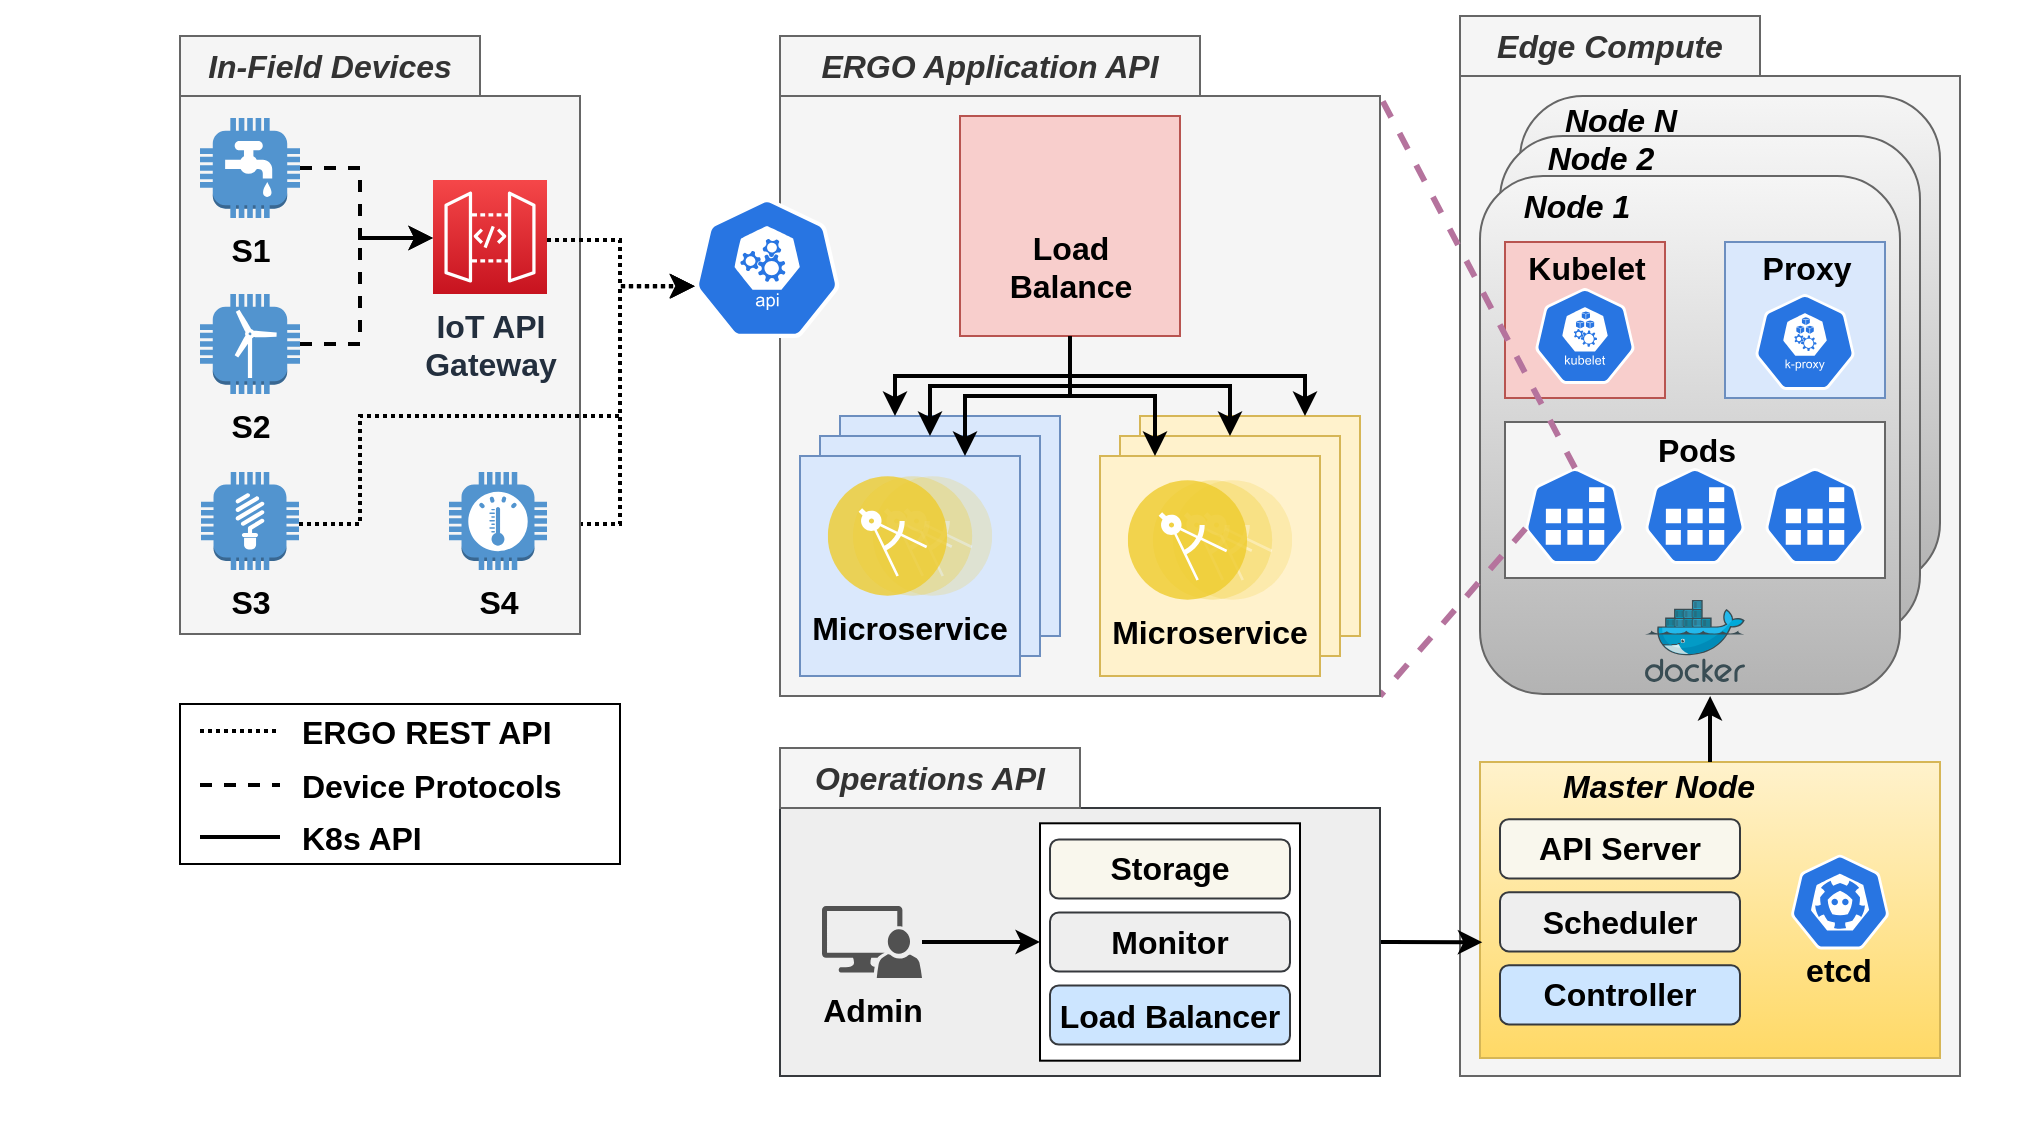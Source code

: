 <mxfile version="13.1.1" type="github">
  <diagram id="M4kqrXDeOSyIxsi7BbFb" name="Page-1">
    <mxGraphModel dx="2031" dy="1134" grid="1" gridSize="10" guides="1" tooltips="1" connect="1" arrows="1" fold="1" page="1" pageScale="1" pageWidth="1100" pageHeight="850" math="0" shadow="0">
      <root>
        <mxCell id="0" />
        <mxCell id="1" parent="0" />
        <mxCell id="AH9gWRwFGIXPPmOfZCHg-177" value="" style="group" vertex="1" connectable="0" parent="1">
          <mxGeometry x="30" y="90" width="1000.5" height="552" as="geometry" />
        </mxCell>
        <mxCell id="AH9gWRwFGIXPPmOfZCHg-165" value="" style="group" vertex="1" connectable="0" parent="AH9gWRwFGIXPPmOfZCHg-177">
          <mxGeometry width="1000.5" height="552" as="geometry" />
        </mxCell>
        <mxCell id="AH9gWRwFGIXPPmOfZCHg-3" value="" style="group" vertex="1" connectable="0" parent="AH9gWRwFGIXPPmOfZCHg-165">
          <mxGeometry x="700" width="310" height="552" as="geometry" />
        </mxCell>
        <mxCell id="AH9gWRwFGIXPPmOfZCHg-4" value="" style="rounded=0;whiteSpace=wrap;html=1;labelBackgroundColor=none;fillColor=#f5f5f5;strokeColor=#666666;fontColor=#333333;" vertex="1" parent="AH9gWRwFGIXPPmOfZCHg-3">
          <mxGeometry x="30" y="30" width="250" height="500" as="geometry" />
        </mxCell>
        <mxCell id="AH9gWRwFGIXPPmOfZCHg-5" value="" style="rounded=1;whiteSpace=wrap;html=1;gradientColor=#b3b3b3;fillColor=#f5f5f5;strokeColor=#666666;" vertex="1" parent="AH9gWRwFGIXPPmOfZCHg-3">
          <mxGeometry x="60" y="40" width="210" height="245" as="geometry" />
        </mxCell>
        <mxCell id="AH9gWRwFGIXPPmOfZCHg-6" value="&lt;i&gt;&lt;b&gt;&lt;font style=&quot;font-size: 16px&quot;&gt;Node N&lt;br&gt;&lt;/font&gt;&lt;/b&gt;&lt;/i&gt;" style="text;html=1;align=center;verticalAlign=middle;resizable=0;points=[];autosize=1;" vertex="1" parent="AH9gWRwFGIXPPmOfZCHg-3">
          <mxGeometry x="70" y="42" width="80" height="20" as="geometry" />
        </mxCell>
        <mxCell id="AH9gWRwFGIXPPmOfZCHg-7" value="" style="rounded=1;whiteSpace=wrap;html=1;gradientColor=#b3b3b3;fillColor=#f5f5f5;strokeColor=#666666;" vertex="1" parent="AH9gWRwFGIXPPmOfZCHg-3">
          <mxGeometry x="50" y="60" width="210" height="251" as="geometry" />
        </mxCell>
        <mxCell id="AH9gWRwFGIXPPmOfZCHg-8" value="&lt;i&gt;&lt;b&gt;&lt;font style=&quot;font-size: 16px&quot;&gt;Node 2&lt;br&gt;&lt;/font&gt;&lt;/b&gt;&lt;/i&gt;" style="text;html=1;align=center;verticalAlign=middle;resizable=0;points=[];autosize=1;" vertex="1" parent="AH9gWRwFGIXPPmOfZCHg-3">
          <mxGeometry x="60" y="61" width="80" height="20" as="geometry" />
        </mxCell>
        <mxCell id="AH9gWRwFGIXPPmOfZCHg-9" value="" style="rounded=1;whiteSpace=wrap;html=1;gradientColor=#b3b3b3;fillColor=#f5f5f5;strokeColor=#666666;" vertex="1" parent="AH9gWRwFGIXPPmOfZCHg-3">
          <mxGeometry x="40" y="80" width="210" height="259" as="geometry" />
        </mxCell>
        <mxCell id="AH9gWRwFGIXPPmOfZCHg-10" value="&lt;i&gt;&lt;b&gt;&lt;font style=&quot;font-size: 16px&quot;&gt;Node 1&lt;br&gt;&lt;/font&gt;&lt;/b&gt;&lt;/i&gt;" style="text;html=1;align=center;verticalAlign=middle;resizable=0;points=[];autosize=1;" vertex="1" parent="AH9gWRwFGIXPPmOfZCHg-3">
          <mxGeometry x="47.5" y="85" width="80" height="20" as="geometry" />
        </mxCell>
        <mxCell id="AH9gWRwFGIXPPmOfZCHg-11" value="" style="group" vertex="1" connectable="0" parent="AH9gWRwFGIXPPmOfZCHg-3">
          <mxGeometry x="47.5" y="113" width="195" height="220" as="geometry" />
        </mxCell>
        <mxCell id="AH9gWRwFGIXPPmOfZCHg-12" value="" style="aspect=fixed;html=1;points=[];align=center;image;fontSize=12;image=img/lib/mscae/Docker.svg;" vertex="1" parent="AH9gWRwFGIXPPmOfZCHg-11">
          <mxGeometry x="75" y="179" width="50" height="41" as="geometry" />
        </mxCell>
        <mxCell id="AH9gWRwFGIXPPmOfZCHg-13" value="" style="group" vertex="1" connectable="0" parent="AH9gWRwFGIXPPmOfZCHg-11">
          <mxGeometry width="195" height="168" as="geometry" />
        </mxCell>
        <mxCell id="AH9gWRwFGIXPPmOfZCHg-14" value="" style="rounded=0;whiteSpace=wrap;html=1;fillColor=#dae8fc;strokeColor=#6c8ebf;" vertex="1" parent="AH9gWRwFGIXPPmOfZCHg-13">
          <mxGeometry x="115" width="80" height="78" as="geometry" />
        </mxCell>
        <mxCell id="AH9gWRwFGIXPPmOfZCHg-15" value="" style="html=1;dashed=0;whitespace=wrap;fillColor=#2875E2;strokeColor=#ffffff;points=[[0.005,0.63,0],[0.1,0.2,0],[0.9,0.2,0],[0.5,0,0],[0.995,0.63,0],[0.72,0.99,0],[0.5,1,0],[0.28,0.99,0]];shape=mxgraph.kubernetes.icon;prIcon=k_proxy" vertex="1" parent="AH9gWRwFGIXPPmOfZCHg-13">
          <mxGeometry x="130" y="26" width="50" height="48" as="geometry" />
        </mxCell>
        <mxCell id="AH9gWRwFGIXPPmOfZCHg-16" value="" style="group" vertex="1" connectable="0" parent="AH9gWRwFGIXPPmOfZCHg-13">
          <mxGeometry x="5" y="90" width="190" height="78" as="geometry" />
        </mxCell>
        <mxCell id="AH9gWRwFGIXPPmOfZCHg-17" value="" style="rounded=0;whiteSpace=wrap;html=1;fillColor=#f5f5f5;strokeColor=#666666;fontColor=#333333;" vertex="1" parent="AH9gWRwFGIXPPmOfZCHg-16">
          <mxGeometry width="190" height="78" as="geometry" />
        </mxCell>
        <mxCell id="AH9gWRwFGIXPPmOfZCHg-18" value="" style="html=1;dashed=0;whitespace=wrap;fillColor=#2875E2;strokeColor=#ffffff;points=[[0.005,0.63,0],[0.1,0.2,0],[0.9,0.2,0],[0.5,0,0],[0.995,0.63,0],[0.72,0.99,0],[0.5,1,0],[0.28,0.99,0]];shape=mxgraph.kubernetes.icon;prIcon=job" vertex="1" parent="AH9gWRwFGIXPPmOfZCHg-16">
          <mxGeometry x="10" y="23" width="50" height="48" as="geometry" />
        </mxCell>
        <mxCell id="AH9gWRwFGIXPPmOfZCHg-19" value="" style="html=1;dashed=0;whitespace=wrap;fillColor=#2875E2;strokeColor=#ffffff;points=[[0.005,0.63,0],[0.1,0.2,0],[0.9,0.2,0],[0.5,0,0],[0.995,0.63,0],[0.72,0.99,0],[0.5,1,0],[0.28,0.99,0]];shape=mxgraph.kubernetes.icon;prIcon=job" vertex="1" parent="AH9gWRwFGIXPPmOfZCHg-16">
          <mxGeometry x="70" y="23" width="50" height="48" as="geometry" />
        </mxCell>
        <mxCell id="AH9gWRwFGIXPPmOfZCHg-20" value="" style="html=1;dashed=0;whitespace=wrap;fillColor=#2875E2;strokeColor=#ffffff;points=[[0.005,0.63,0],[0.1,0.2,0],[0.9,0.2,0],[0.5,0,0],[0.995,0.63,0],[0.72,0.99,0],[0.5,1,0],[0.28,0.99,0]];shape=mxgraph.kubernetes.icon;prIcon=job" vertex="1" parent="AH9gWRwFGIXPPmOfZCHg-16">
          <mxGeometry x="130" y="23" width="50" height="48" as="geometry" />
        </mxCell>
        <mxCell id="AH9gWRwFGIXPPmOfZCHg-21" value="&lt;font style=&quot;font-size: 16px&quot;&gt;&lt;b&gt;Pods&lt;/b&gt;&lt;/font&gt;" style="text;html=1;align=center;verticalAlign=middle;resizable=0;points=[];autosize=1;" vertex="1" parent="AH9gWRwFGIXPPmOfZCHg-16">
          <mxGeometry x="65" y="4" width="60" height="20" as="geometry" />
        </mxCell>
        <mxCell id="AH9gWRwFGIXPPmOfZCHg-22" value="" style="rounded=0;whiteSpace=wrap;html=1;fillColor=#f8cecc;strokeColor=#b85450;" vertex="1" parent="AH9gWRwFGIXPPmOfZCHg-13">
          <mxGeometry x="5" width="80" height="78" as="geometry" />
        </mxCell>
        <mxCell id="AH9gWRwFGIXPPmOfZCHg-23" value="" style="html=1;dashed=0;whitespace=wrap;fillColor=#2875E2;strokeColor=#ffffff;points=[[0.005,0.63,0],[0.1,0.2,0],[0.9,0.2,0],[0.5,0,0],[0.995,0.63,0],[0.72,0.99,0],[0.5,1,0],[0.28,0.99,0]];shape=mxgraph.kubernetes.icon;prIcon=kubelet" vertex="1" parent="AH9gWRwFGIXPPmOfZCHg-13">
          <mxGeometry x="20" y="23" width="50" height="48" as="geometry" />
        </mxCell>
        <mxCell id="AH9gWRwFGIXPPmOfZCHg-24" value="&lt;font style=&quot;font-size: 16px&quot;&gt;&lt;b&gt;Kubelet&lt;/b&gt;&lt;/font&gt;" style="text;html=1;align=center;verticalAlign=middle;resizable=0;points=[];autosize=1;" vertex="1" parent="AH9gWRwFGIXPPmOfZCHg-13">
          <mxGeometry y="3" width="90" height="20" as="geometry" />
        </mxCell>
        <mxCell id="AH9gWRwFGIXPPmOfZCHg-25" value="&lt;font style=&quot;font-size: 16px&quot;&gt;&lt;b&gt;Proxy&lt;/b&gt;&lt;/font&gt;" style="text;html=1;align=center;verticalAlign=middle;resizable=0;points=[];autosize=1;" vertex="1" parent="AH9gWRwFGIXPPmOfZCHg-13">
          <mxGeometry x="120" y="3" width="70" height="20" as="geometry" />
        </mxCell>
        <mxCell id="AH9gWRwFGIXPPmOfZCHg-26" value="z" style="group" vertex="1" connectable="0" parent="AH9gWRwFGIXPPmOfZCHg-3">
          <mxGeometry x="40" y="373" width="230" height="148" as="geometry" />
        </mxCell>
        <mxCell id="AH9gWRwFGIXPPmOfZCHg-27" value="" style="rounded=0;whiteSpace=wrap;html=1;gradientColor=#ffd966;fillColor=#fff2cc;strokeColor=#d6b656;" vertex="1" parent="AH9gWRwFGIXPPmOfZCHg-26">
          <mxGeometry width="230" height="148" as="geometry" />
        </mxCell>
        <mxCell id="AH9gWRwFGIXPPmOfZCHg-31" value="" style="group" vertex="1" connectable="0" parent="AH9gWRwFGIXPPmOfZCHg-26">
          <mxGeometry x="10" y="29.6" width="120" height="102.613" as="geometry" />
        </mxCell>
        <mxCell id="AH9gWRwFGIXPPmOfZCHg-32" value="&lt;font style=&quot;font-size: 16px&quot;&gt;&lt;b&gt;API Server&lt;br&gt;&lt;/b&gt;&lt;/font&gt;" style="rounded=1;whiteSpace=wrap;html=1;fillColor=#f9f7ed;strokeColor=#36393d;" vertex="1" parent="AH9gWRwFGIXPPmOfZCHg-31">
          <mxGeometry y="-1" width="120" height="29.6" as="geometry" />
        </mxCell>
        <mxCell id="AH9gWRwFGIXPPmOfZCHg-33" value="&lt;font style=&quot;font-size: 16px&quot;&gt;&lt;b&gt;Scheduler&lt;/b&gt;&lt;/font&gt;" style="rounded=1;whiteSpace=wrap;html=1;fillColor=#eeeeee;strokeColor=#36393d;" vertex="1" parent="AH9gWRwFGIXPPmOfZCHg-31">
          <mxGeometry y="35.507" width="120" height="29.6" as="geometry" />
        </mxCell>
        <mxCell id="AH9gWRwFGIXPPmOfZCHg-34" value="&lt;font style=&quot;font-size: 16px&quot;&gt;&lt;b&gt;Controller&lt;/b&gt;&lt;/font&gt;" style="rounded=1;whiteSpace=wrap;html=1;fillColor=#cce5ff;strokeColor=#36393d;" vertex="1" parent="AH9gWRwFGIXPPmOfZCHg-31">
          <mxGeometry y="72.013" width="120" height="29.6" as="geometry" />
        </mxCell>
        <mxCell id="AH9gWRwFGIXPPmOfZCHg-35" value="&lt;i&gt;&lt;b&gt;&lt;font style=&quot;font-size: 16px&quot;&gt;Master Node&lt;br&gt;&lt;/font&gt;&lt;/b&gt;&lt;/i&gt;" style="text;html=1;align=center;verticalAlign=middle;resizable=0;points=[];autosize=1;" vertex="1" parent="AH9gWRwFGIXPPmOfZCHg-26">
          <mxGeometry x="24" y="2" width="130" height="20" as="geometry" />
        </mxCell>
        <mxCell id="AH9gWRwFGIXPPmOfZCHg-168" value="" style="group" vertex="1" connectable="0" parent="AH9gWRwFGIXPPmOfZCHg-26">
          <mxGeometry x="149" y="47.36" width="55" height="67.093" as="geometry" />
        </mxCell>
        <mxCell id="AH9gWRwFGIXPPmOfZCHg-28" value="" style="group" vertex="1" connectable="0" parent="AH9gWRwFGIXPPmOfZCHg-168">
          <mxGeometry width="50" height="67.093" as="geometry" />
        </mxCell>
        <mxCell id="AH9gWRwFGIXPPmOfZCHg-29" value="" style="html=1;dashed=0;whitespace=wrap;fillColor=#2875E2;strokeColor=#ffffff;points=[[0.005,0.63,0],[0.1,0.2,0],[0.9,0.2,0],[0.5,0,0],[0.995,0.63,0],[0.72,0.99,0],[0.5,1,0],[0.28,0.99,0]];shape=mxgraph.kubernetes.icon;prIcon=etcd" vertex="1" parent="AH9gWRwFGIXPPmOfZCHg-28">
          <mxGeometry x="6" y="-1" width="50" height="47.36" as="geometry" />
        </mxCell>
        <mxCell id="AH9gWRwFGIXPPmOfZCHg-30" value="&lt;font style=&quot;font-size: 16px&quot;&gt;&lt;b&gt;etcd&lt;/b&gt;&lt;/font&gt;" style="text;html=1;align=center;verticalAlign=middle;resizable=0;points=[];autosize=1;" vertex="1" parent="AH9gWRwFGIXPPmOfZCHg-168">
          <mxGeometry x="5" y="47.09" width="50" height="20" as="geometry" />
        </mxCell>
        <mxCell id="AH9gWRwFGIXPPmOfZCHg-36" style="edgeStyle=orthogonalEdgeStyle;rounded=0;orthogonalLoop=1;jettySize=auto;html=1;entryX=0.548;entryY=1.004;entryDx=0;entryDy=0;entryPerimeter=0;strokeWidth=2;" edge="1" parent="AH9gWRwFGIXPPmOfZCHg-3" source="AH9gWRwFGIXPPmOfZCHg-27" target="AH9gWRwFGIXPPmOfZCHg-9">
          <mxGeometry relative="1" as="geometry" />
        </mxCell>
        <mxCell id="AH9gWRwFGIXPPmOfZCHg-37" value="" style="group" vertex="1" connectable="0" parent="AH9gWRwFGIXPPmOfZCHg-3">
          <mxGeometry x="30" y="-8" width="150" height="30" as="geometry" />
        </mxCell>
        <mxCell id="AH9gWRwFGIXPPmOfZCHg-38" value="&lt;font style=&quot;font-size: 16px&quot;&gt;&lt;i&gt;&lt;b&gt;Edge Compute&lt;br&gt;&lt;/b&gt;&lt;/i&gt;&lt;/font&gt;" style="rounded=0;whiteSpace=wrap;html=1;labelBackgroundColor=none;fillColor=#f5f5f5;strokeColor=#666666;fontColor=#333333;" vertex="1" parent="AH9gWRwFGIXPPmOfZCHg-37">
          <mxGeometry y="8" width="150" height="30" as="geometry" />
        </mxCell>
        <mxCell id="AH9gWRwFGIXPPmOfZCHg-87" value="" style="endArrow=none;dashed=1;html=1;strokeWidth=3;entryX=1;entryY=1;entryDx=0;entryDy=0;strokeColor=#B5739D;exitX=0.005;exitY=0.63;exitDx=0;exitDy=0;exitPerimeter=0;" edge="1" parent="AH9gWRwFGIXPPmOfZCHg-165" source="AH9gWRwFGIXPPmOfZCHg-18" target="AH9gWRwFGIXPPmOfZCHg-44">
          <mxGeometry width="50" height="50" relative="1" as="geometry">
            <mxPoint x="560" y="428" as="sourcePoint" />
            <mxPoint x="-230" y="548" as="targetPoint" />
          </mxGeometry>
        </mxCell>
        <mxCell id="AH9gWRwFGIXPPmOfZCHg-88" value="" style="endArrow=none;dashed=1;html=1;strokeWidth=3;entryX=1;entryY=0;entryDx=0;entryDy=0;strokeColor=#B5739D;exitX=0.5;exitY=0;exitDx=0;exitDy=0;exitPerimeter=0;" edge="1" parent="AH9gWRwFGIXPPmOfZCHg-165" source="AH9gWRwFGIXPPmOfZCHg-18" target="AH9gWRwFGIXPPmOfZCHg-44">
          <mxGeometry width="50" height="50" relative="1" as="geometry">
            <mxPoint x="670" y="308" as="sourcePoint" />
            <mxPoint x="-230" y="548" as="targetPoint" />
          </mxGeometry>
        </mxCell>
        <mxCell id="AH9gWRwFGIXPPmOfZCHg-131" style="edgeStyle=orthogonalEdgeStyle;rounded=0;orthogonalLoop=1;jettySize=auto;html=1;endArrow=classic;endFill=1;strokeWidth=2;dashed=1;dashPattern=1 1;" edge="1" parent="AH9gWRwFGIXPPmOfZCHg-165" source="AH9gWRwFGIXPPmOfZCHg-83">
          <mxGeometry relative="1" as="geometry">
            <mxPoint x="347" y="135" as="targetPoint" />
            <Array as="points">
              <mxPoint x="310" y="254" />
              <mxPoint x="310" y="135" />
            </Array>
          </mxGeometry>
        </mxCell>
        <mxCell id="AH9gWRwFGIXPPmOfZCHg-159" style="edgeStyle=orthogonalEdgeStyle;rounded=0;orthogonalLoop=1;jettySize=auto;html=1;exitX=1;exitY=0.5;exitDx=0;exitDy=0;entryX=0.005;entryY=0.609;entryDx=0;entryDy=0;entryPerimeter=0;endArrow=classic;endFill=1;strokeWidth=2;" edge="1" parent="AH9gWRwFGIXPPmOfZCHg-165" source="AH9gWRwFGIXPPmOfZCHg-153" target="AH9gWRwFGIXPPmOfZCHg-27">
          <mxGeometry relative="1" as="geometry" />
        </mxCell>
        <mxCell id="AH9gWRwFGIXPPmOfZCHg-163" value="" style="group" vertex="1" connectable="0" parent="AH9gWRwFGIXPPmOfZCHg-165">
          <mxGeometry y="10" width="319" height="411" as="geometry" />
        </mxCell>
        <mxCell id="AH9gWRwFGIXPPmOfZCHg-40" value="" style="rounded=0;whiteSpace=wrap;html=1;labelBackgroundColor=none;fillColor=#f5f5f5;strokeColor=#666666;fontColor=#333333;" vertex="1" parent="AH9gWRwFGIXPPmOfZCHg-163">
          <mxGeometry x="90" y="30" width="200" height="269" as="geometry" />
        </mxCell>
        <mxCell id="AH9gWRwFGIXPPmOfZCHg-94" value="" style="group" vertex="1" connectable="0" parent="AH9gWRwFGIXPPmOfZCHg-163">
          <mxGeometry x="90" y="331" width="229" height="80" as="geometry" />
        </mxCell>
        <mxCell id="AH9gWRwFGIXPPmOfZCHg-95" value="" style="rounded=0;whiteSpace=wrap;html=1;align=left;" vertex="1" parent="AH9gWRwFGIXPPmOfZCHg-94">
          <mxGeometry y="3" width="220" height="80" as="geometry" />
        </mxCell>
        <mxCell id="AH9gWRwFGIXPPmOfZCHg-96" value="" style="endArrow=none;html=1;dashed=1;dashPattern=1 1;strokeWidth=2;" edge="1" parent="AH9gWRwFGIXPPmOfZCHg-94">
          <mxGeometry width="50" height="50" relative="1" as="geometry">
            <mxPoint x="10" y="16.5" as="sourcePoint" />
            <mxPoint x="50" y="16.5" as="targetPoint" />
          </mxGeometry>
        </mxCell>
        <mxCell id="AH9gWRwFGIXPPmOfZCHg-97" value="" style="endArrow=none;html=1;dashed=1;strokeWidth=2;" edge="1" parent="AH9gWRwFGIXPPmOfZCHg-94">
          <mxGeometry width="50" height="50" relative="1" as="geometry">
            <mxPoint x="10" y="43.5" as="sourcePoint" />
            <mxPoint x="50" y="43.5" as="targetPoint" />
          </mxGeometry>
        </mxCell>
        <mxCell id="AH9gWRwFGIXPPmOfZCHg-98" value="" style="endArrow=none;html=1;strokeWidth=2;" edge="1" parent="AH9gWRwFGIXPPmOfZCHg-94">
          <mxGeometry width="50" height="50" relative="1" as="geometry">
            <mxPoint x="10" y="69.5" as="sourcePoint" />
            <mxPoint x="50" y="69.5" as="targetPoint" />
          </mxGeometry>
        </mxCell>
        <mxCell id="AH9gWRwFGIXPPmOfZCHg-99" value="&lt;font style=&quot;font-size: 16px&quot;&gt;&lt;b&gt;K8s API&lt;br&gt;&lt;/b&gt;&lt;/font&gt;" style="text;html=1;align=left;verticalAlign=middle;resizable=0;points=[];autosize=1;" vertex="1" parent="AH9gWRwFGIXPPmOfZCHg-94">
          <mxGeometry x="59" y="60" width="90" height="20" as="geometry" />
        </mxCell>
        <mxCell id="AH9gWRwFGIXPPmOfZCHg-100" value="&lt;font style=&quot;font-size: 16px&quot;&gt;&lt;b&gt;ERGO REST API&lt;br&gt;&lt;/b&gt;&lt;/font&gt;" style="text;html=1;align=left;verticalAlign=middle;resizable=0;points=[];autosize=1;" vertex="1" parent="AH9gWRwFGIXPPmOfZCHg-94">
          <mxGeometry x="59" y="7" width="160" height="20" as="geometry" />
        </mxCell>
        <mxCell id="AH9gWRwFGIXPPmOfZCHg-101" value="&lt;font style=&quot;font-size: 16px&quot;&gt;&lt;b&gt;Device Protocols&lt;br&gt;&lt;/b&gt;&lt;/font&gt;" style="text;html=1;align=left;verticalAlign=middle;resizable=0;points=[];autosize=1;" vertex="1" parent="AH9gWRwFGIXPPmOfZCHg-94">
          <mxGeometry x="59" y="34" width="170" height="20" as="geometry" />
        </mxCell>
        <mxCell id="AH9gWRwFGIXPPmOfZCHg-79" value="&lt;font style=&quot;font-size: 16px&quot;&gt;&lt;i&gt;&lt;b&gt;In-Field Devices&lt;br&gt;&lt;/b&gt;&lt;/i&gt;&lt;/font&gt;" style="rounded=0;whiteSpace=wrap;html=1;labelBackgroundColor=none;fillColor=#f5f5f5;strokeColor=#666666;fontColor=#333333;" vertex="1" parent="AH9gWRwFGIXPPmOfZCHg-163">
          <mxGeometry x="90" width="150" height="30" as="geometry" />
        </mxCell>
        <mxCell id="AH9gWRwFGIXPPmOfZCHg-81" value="&lt;font style=&quot;font-size: 16px&quot;&gt;&lt;b&gt;S3&lt;/b&gt;&lt;/font&gt;" style="outlineConnect=0;dashed=0;verticalLabelPosition=bottom;verticalAlign=top;align=center;html=1;shape=mxgraph.aws3.lightbulb;fillColor=#5294CF;gradientColor=none;" vertex="1" parent="AH9gWRwFGIXPPmOfZCHg-163">
          <mxGeometry x="100.5" y="218" width="49" height="49" as="geometry" />
        </mxCell>
        <mxCell id="AH9gWRwFGIXPPmOfZCHg-83" value="&lt;font style=&quot;font-size: 16px&quot;&gt;&lt;b&gt;S4&lt;/b&gt;&lt;/font&gt;" style="outlineConnect=0;dashed=0;verticalLabelPosition=bottom;verticalAlign=top;align=center;html=1;shape=mxgraph.aws3.thermostat;fillColor=#5294CF;gradientColor=none;" vertex="1" parent="AH9gWRwFGIXPPmOfZCHg-163">
          <mxGeometry x="224.5" y="218" width="49" height="49" as="geometry" />
        </mxCell>
        <mxCell id="AH9gWRwFGIXPPmOfZCHg-73" value="&lt;div style=&quot;font-size: 16px&quot;&gt;&lt;font style=&quot;font-size: 16px&quot;&gt;&lt;b&gt;IoT API&lt;/b&gt;&lt;/font&gt;&lt;/div&gt;&lt;div style=&quot;font-size: 16px&quot;&gt;&lt;font style=&quot;font-size: 16px&quot;&gt;&lt;b&gt;Gateway&lt;/b&gt;&lt;/font&gt;&lt;/div&gt;" style="outlineConnect=0;fontColor=#232F3E;gradientColor=#F54749;gradientDirection=north;fillColor=#C7131F;strokeColor=#ffffff;dashed=0;verticalLabelPosition=bottom;verticalAlign=top;align=center;html=1;fontSize=12;fontStyle=0;aspect=fixed;shape=mxgraph.aws4.resourceIcon;resIcon=mxgraph.aws4.api_gateway;" vertex="1" parent="AH9gWRwFGIXPPmOfZCHg-163">
          <mxGeometry x="216.5" y="72" width="57" height="57" as="geometry" />
        </mxCell>
        <mxCell id="AH9gWRwFGIXPPmOfZCHg-74" value="" style="group" vertex="1" connectable="0" parent="AH9gWRwFGIXPPmOfZCHg-163">
          <mxGeometry y="42" width="60" height="360" as="geometry" />
        </mxCell>
        <mxCell id="AH9gWRwFGIXPPmOfZCHg-75" value="&lt;font style=&quot;font-size: 16px&quot;&gt;&lt;b&gt;S1&lt;/b&gt;&lt;/font&gt;" style="outlineConnect=0;dashed=0;verticalLabelPosition=bottom;verticalAlign=top;align=center;html=1;shape=mxgraph.aws3.utility;fillColor=#5294CF;gradientColor=none;" vertex="1" parent="AH9gWRwFGIXPPmOfZCHg-74">
          <mxGeometry x="100.0" y="-1" width="50" height="50" as="geometry" />
        </mxCell>
        <mxCell id="AH9gWRwFGIXPPmOfZCHg-76" value="&lt;font style=&quot;font-size: 16px&quot;&gt;&lt;b&gt;S2&lt;/b&gt;&lt;/font&gt;" style="outlineConnect=0;dashed=0;verticalLabelPosition=bottom;verticalAlign=top;align=center;html=1;shape=mxgraph.aws3.windfarm;fillColor=#5294CF;gradientColor=none;" vertex="1" parent="AH9gWRwFGIXPPmOfZCHg-74">
          <mxGeometry x="100.0" y="87" width="50" height="50" as="geometry" />
        </mxCell>
        <mxCell id="AH9gWRwFGIXPPmOfZCHg-77" style="edgeStyle=orthogonalEdgeStyle;rounded=0;orthogonalLoop=1;jettySize=auto;html=1;strokeWidth=2;dashed=1;" edge="1" parent="AH9gWRwFGIXPPmOfZCHg-163" source="AH9gWRwFGIXPPmOfZCHg-75" target="AH9gWRwFGIXPPmOfZCHg-73">
          <mxGeometry relative="1" as="geometry">
            <Array as="points">
              <mxPoint x="180" y="66" />
              <mxPoint x="180" y="101" />
            </Array>
          </mxGeometry>
        </mxCell>
        <mxCell id="AH9gWRwFGIXPPmOfZCHg-78" style="edgeStyle=orthogonalEdgeStyle;rounded=0;orthogonalLoop=1;jettySize=auto;html=1;exitX=1;exitY=0.5;exitDx=0;exitDy=0;exitPerimeter=0;strokeWidth=2;dashed=1;" edge="1" parent="AH9gWRwFGIXPPmOfZCHg-163" source="AH9gWRwFGIXPPmOfZCHg-76" target="AH9gWRwFGIXPPmOfZCHg-73">
          <mxGeometry relative="1" as="geometry">
            <Array as="points">
              <mxPoint x="180" y="154" />
              <mxPoint x="180" y="101" />
            </Array>
          </mxGeometry>
        </mxCell>
        <mxCell id="AH9gWRwFGIXPPmOfZCHg-164" value="" style="group" vertex="1" connectable="0" parent="AH9gWRwFGIXPPmOfZCHg-165">
          <mxGeometry x="347.08" y="10" width="342.92" height="520" as="geometry" />
        </mxCell>
        <mxCell id="AH9gWRwFGIXPPmOfZCHg-1" value="" style="rounded=0;whiteSpace=wrap;html=1;labelBackgroundColor=none;fillColor=#eeeeee;strokeColor=#36393d;" vertex="1" parent="AH9gWRwFGIXPPmOfZCHg-164">
          <mxGeometry x="42.92" y="386" width="300" height="134" as="geometry" />
        </mxCell>
        <mxCell id="AH9gWRwFGIXPPmOfZCHg-90" value="&lt;div style=&quot;font-size: 16px&quot;&gt;&lt;b&gt;&lt;font style=&quot;font-size: 16px&quot;&gt;Admin&lt;/font&gt;&lt;/b&gt;&lt;/div&gt;" style="pointerEvents=1;shadow=0;dashed=0;html=1;strokeColor=none;labelPosition=center;verticalLabelPosition=bottom;verticalAlign=top;align=center;fillColor=#515151;shape=mxgraph.mscae.system_center.admin_console;labelBackgroundColor=none;" vertex="1" parent="AH9gWRwFGIXPPmOfZCHg-164">
          <mxGeometry x="63.92" y="435" width="50" height="36" as="geometry" />
        </mxCell>
        <mxCell id="AH9gWRwFGIXPPmOfZCHg-41" value="" style="group" vertex="1" connectable="0" parent="AH9gWRwFGIXPPmOfZCHg-164">
          <mxGeometry x="42.92" width="300" height="330" as="geometry" />
        </mxCell>
        <mxCell id="AH9gWRwFGIXPPmOfZCHg-42" value="" style="group" vertex="1" connectable="0" parent="AH9gWRwFGIXPPmOfZCHg-41">
          <mxGeometry width="300" height="330" as="geometry" />
        </mxCell>
        <mxCell id="AH9gWRwFGIXPPmOfZCHg-43" value="" style="group" vertex="1" connectable="0" parent="AH9gWRwFGIXPPmOfZCHg-42">
          <mxGeometry y="30" width="300" height="300" as="geometry" />
        </mxCell>
        <mxCell id="AH9gWRwFGIXPPmOfZCHg-44" value="" style="rounded=0;whiteSpace=wrap;html=1;labelBackgroundColor=none;fillColor=#f5f5f5;strokeColor=#666666;fontColor=#333333;" vertex="1" parent="AH9gWRwFGIXPPmOfZCHg-43">
          <mxGeometry width="300" height="300" as="geometry" />
        </mxCell>
        <mxCell id="AH9gWRwFGIXPPmOfZCHg-45" value="" style="group" vertex="1" connectable="0" parent="AH9gWRwFGIXPPmOfZCHg-43">
          <mxGeometry x="10" y="10" width="290" height="290" as="geometry" />
        </mxCell>
        <mxCell id="AH9gWRwFGIXPPmOfZCHg-46" value="" style="group" vertex="1" connectable="0" parent="AH9gWRwFGIXPPmOfZCHg-45">
          <mxGeometry x="80" width="110" height="110" as="geometry" />
        </mxCell>
        <mxCell id="AH9gWRwFGIXPPmOfZCHg-47" value="" style="group;fillColor=#f8cecc;labelBackgroundColor=none;strokeColor=#b85450;" vertex="1" connectable="0" parent="AH9gWRwFGIXPPmOfZCHg-46">
          <mxGeometry width="110" height="110" as="geometry" />
        </mxCell>
        <mxCell id="AH9gWRwFGIXPPmOfZCHg-48" value="" style="whiteSpace=wrap;html=1;aspect=fixed;fillColor=#f8cecc;strokeColor=#b85450;" vertex="1" parent="AH9gWRwFGIXPPmOfZCHg-47">
          <mxGeometry width="110" height="110" as="geometry" />
        </mxCell>
        <mxCell id="AH9gWRwFGIXPPmOfZCHg-49" value="&lt;div style=&quot;font-size: 16px&quot;&gt;&lt;font style=&quot;font-size: 16px&quot;&gt;&lt;b&gt;Load&lt;/b&gt;&lt;/font&gt;&lt;/div&gt;&lt;div style=&quot;font-size: 16px&quot;&gt;&lt;font style=&quot;font-size: 16px&quot;&gt;&lt;b&gt;Balance&lt;br&gt;&lt;/b&gt;&lt;/font&gt;&lt;/div&gt;" style="shape=image;html=1;verticalAlign=top;verticalLabelPosition=bottom;labelBackgroundColor=none;imageAspect=0;aspect=fixed;image=https://cdn0.iconfinder.com/data/icons/zondicons/20/load-balancer-128.png;fillColor=none;" vertex="1" parent="AH9gWRwFGIXPPmOfZCHg-47">
          <mxGeometry x="35" y="10" width="40" height="40" as="geometry" />
        </mxCell>
        <mxCell id="AH9gWRwFGIXPPmOfZCHg-50" style="edgeStyle=orthogonalEdgeStyle;rounded=0;orthogonalLoop=1;jettySize=auto;html=1;exitX=0.5;exitY=1;exitDx=0;exitDy=0;strokeWidth=2;" edge="1" parent="AH9gWRwFGIXPPmOfZCHg-47" source="AH9gWRwFGIXPPmOfZCHg-49" target="AH9gWRwFGIXPPmOfZCHg-49">
          <mxGeometry relative="1" as="geometry" />
        </mxCell>
        <mxCell id="AH9gWRwFGIXPPmOfZCHg-51" value="" style="group" vertex="1" connectable="0" parent="AH9gWRwFGIXPPmOfZCHg-45">
          <mxGeometry y="150" width="290" height="140" as="geometry" />
        </mxCell>
        <mxCell id="AH9gWRwFGIXPPmOfZCHg-52" value="" style="group" vertex="1" connectable="0" parent="AH9gWRwFGIXPPmOfZCHg-51">
          <mxGeometry width="290" height="140" as="geometry" />
        </mxCell>
        <mxCell id="AH9gWRwFGIXPPmOfZCHg-53" value="" style="whiteSpace=wrap;html=1;aspect=fixed;fillColor=#dae8fc;strokeColor=#6c8ebf;" vertex="1" parent="AH9gWRwFGIXPPmOfZCHg-52">
          <mxGeometry x="20" width="110" height="110" as="geometry" />
        </mxCell>
        <mxCell id="AH9gWRwFGIXPPmOfZCHg-54" value="" style="whiteSpace=wrap;html=1;aspect=fixed;fillColor=#dae8fc;strokeColor=#6c8ebf;" vertex="1" parent="AH9gWRwFGIXPPmOfZCHg-52">
          <mxGeometry x="10" y="10" width="110" height="110" as="geometry" />
        </mxCell>
        <mxCell id="AH9gWRwFGIXPPmOfZCHg-55" value="" style="group;fillColor=none;labelBackgroundColor=none;" vertex="1" connectable="0" parent="AH9gWRwFGIXPPmOfZCHg-52">
          <mxGeometry y="20" width="290" height="120" as="geometry" />
        </mxCell>
        <mxCell id="AH9gWRwFGIXPPmOfZCHg-56" value="" style="whiteSpace=wrap;html=1;aspect=fixed;fillColor=#dae8fc;strokeColor=#6c8ebf;" vertex="1" parent="AH9gWRwFGIXPPmOfZCHg-55">
          <mxGeometry width="110" height="110" as="geometry" />
        </mxCell>
        <mxCell id="AH9gWRwFGIXPPmOfZCHg-169" value="" style="aspect=fixed;perimeter=ellipsePerimeter;html=1;align=center;shadow=0;dashed=0;fontColor=#000000;labelBackgroundColor=none;fontSize=12;spacingTop=3;image;image=img/lib/ibm/applications/microservice.svg;imageBackground=none;" vertex="1" parent="AH9gWRwFGIXPPmOfZCHg-55">
          <mxGeometry x="13.9" y="10" width="82.2" height="60" as="geometry" />
        </mxCell>
        <mxCell id="AH9gWRwFGIXPPmOfZCHg-175" value="&lt;font style=&quot;font-size: 16px&quot;&gt;&lt;b&gt;Microservice&lt;/b&gt;&lt;/font&gt;" style="text;whiteSpace=wrap;html=1;fontColor=#000000;align=center;" vertex="1" parent="AH9gWRwFGIXPPmOfZCHg-55">
          <mxGeometry y="70" width="110" height="30" as="geometry" />
        </mxCell>
        <mxCell id="AH9gWRwFGIXPPmOfZCHg-58" value="" style="group" vertex="1" connectable="0" parent="AH9gWRwFGIXPPmOfZCHg-51">
          <mxGeometry x="150" y="20" width="130" height="110" as="geometry" />
        </mxCell>
        <mxCell id="AH9gWRwFGIXPPmOfZCHg-59" value="" style="group" vertex="1" connectable="0" parent="AH9gWRwFGIXPPmOfZCHg-58">
          <mxGeometry width="130" height="110" as="geometry" />
        </mxCell>
        <mxCell id="AH9gWRwFGIXPPmOfZCHg-60" value="" style="whiteSpace=wrap;html=1;aspect=fixed;fillColor=#fff2cc;strokeColor=#d6b656;" vertex="1" parent="AH9gWRwFGIXPPmOfZCHg-59">
          <mxGeometry x="20" y="-20" width="110" height="110" as="geometry" />
        </mxCell>
        <mxCell id="AH9gWRwFGIXPPmOfZCHg-61" value="" style="whiteSpace=wrap;html=1;aspect=fixed;fillColor=#fff2cc;strokeColor=#d6b656;" vertex="1" parent="AH9gWRwFGIXPPmOfZCHg-59">
          <mxGeometry x="10" y="-10" width="110" height="110" as="geometry" />
        </mxCell>
        <mxCell id="AH9gWRwFGIXPPmOfZCHg-62" value="" style="whiteSpace=wrap;html=1;aspect=fixed;fillColor=#fff2cc;strokeColor=#d6b656;" vertex="1" parent="AH9gWRwFGIXPPmOfZCHg-59">
          <mxGeometry width="110" height="110" as="geometry" />
        </mxCell>
        <mxCell id="AH9gWRwFGIXPPmOfZCHg-172" value="" style="aspect=fixed;perimeter=ellipsePerimeter;html=1;align=center;shadow=0;dashed=0;fontColor=#000000;labelBackgroundColor=#FFFFCC;fontSize=12;spacingTop=3;image;image=img/lib/ibm/applications/microservice.svg;" vertex="1" parent="AH9gWRwFGIXPPmOfZCHg-59">
          <mxGeometry x="13.9" y="12" width="82.2" height="60" as="geometry" />
        </mxCell>
        <mxCell id="AH9gWRwFGIXPPmOfZCHg-176" value="&lt;font style=&quot;font-size: 16px&quot;&gt;&lt;b&gt;Microservice&lt;/b&gt;&lt;/font&gt;" style="text;whiteSpace=wrap;html=1;fontColor=#000000;align=center;" vertex="1" parent="AH9gWRwFGIXPPmOfZCHg-59">
          <mxGeometry y="72" width="110" height="30" as="geometry" />
        </mxCell>
        <mxCell id="AH9gWRwFGIXPPmOfZCHg-64" style="edgeStyle=orthogonalEdgeStyle;rounded=0;orthogonalLoop=1;jettySize=auto;html=1;exitX=0.5;exitY=1;exitDx=0;exitDy=0;entryX=0.75;entryY=0;entryDx=0;entryDy=0;strokeWidth=2;" edge="1" parent="AH9gWRwFGIXPPmOfZCHg-45" source="AH9gWRwFGIXPPmOfZCHg-48" target="AH9gWRwFGIXPPmOfZCHg-56">
          <mxGeometry relative="1" as="geometry" />
        </mxCell>
        <mxCell id="AH9gWRwFGIXPPmOfZCHg-65" style="edgeStyle=orthogonalEdgeStyle;rounded=0;orthogonalLoop=1;jettySize=auto;html=1;exitX=0.5;exitY=1;exitDx=0;exitDy=0;entryX=0.5;entryY=0;entryDx=0;entryDy=0;strokeWidth=2;" edge="1" parent="AH9gWRwFGIXPPmOfZCHg-45" source="AH9gWRwFGIXPPmOfZCHg-48" target="AH9gWRwFGIXPPmOfZCHg-54">
          <mxGeometry relative="1" as="geometry" />
        </mxCell>
        <mxCell id="AH9gWRwFGIXPPmOfZCHg-66" style="edgeStyle=orthogonalEdgeStyle;rounded=0;orthogonalLoop=1;jettySize=auto;html=1;exitX=0.5;exitY=1;exitDx=0;exitDy=0;entryX=0.25;entryY=0;entryDx=0;entryDy=0;strokeWidth=2;" edge="1" parent="AH9gWRwFGIXPPmOfZCHg-45" source="AH9gWRwFGIXPPmOfZCHg-48" target="AH9gWRwFGIXPPmOfZCHg-53">
          <mxGeometry relative="1" as="geometry" />
        </mxCell>
        <mxCell id="AH9gWRwFGIXPPmOfZCHg-67" style="edgeStyle=orthogonalEdgeStyle;rounded=0;orthogonalLoop=1;jettySize=auto;html=1;exitX=0.5;exitY=1;exitDx=0;exitDy=0;entryX=0.25;entryY=0;entryDx=0;entryDy=0;strokeWidth=2;" edge="1" parent="AH9gWRwFGIXPPmOfZCHg-45" source="AH9gWRwFGIXPPmOfZCHg-48" target="AH9gWRwFGIXPPmOfZCHg-62">
          <mxGeometry relative="1" as="geometry" />
        </mxCell>
        <mxCell id="AH9gWRwFGIXPPmOfZCHg-68" style="edgeStyle=orthogonalEdgeStyle;rounded=0;orthogonalLoop=1;jettySize=auto;html=1;exitX=0.5;exitY=1;exitDx=0;exitDy=0;entryX=0.5;entryY=0;entryDx=0;entryDy=0;strokeWidth=2;" edge="1" parent="AH9gWRwFGIXPPmOfZCHg-45" source="AH9gWRwFGIXPPmOfZCHg-48" target="AH9gWRwFGIXPPmOfZCHg-61">
          <mxGeometry relative="1" as="geometry" />
        </mxCell>
        <mxCell id="AH9gWRwFGIXPPmOfZCHg-69" style="edgeStyle=orthogonalEdgeStyle;rounded=0;orthogonalLoop=1;jettySize=auto;html=1;exitX=0.5;exitY=1;exitDx=0;exitDy=0;entryX=0.75;entryY=0;entryDx=0;entryDy=0;strokeWidth=2;" edge="1" parent="AH9gWRwFGIXPPmOfZCHg-45" source="AH9gWRwFGIXPPmOfZCHg-48" target="AH9gWRwFGIXPPmOfZCHg-60">
          <mxGeometry relative="1" as="geometry" />
        </mxCell>
        <mxCell id="AH9gWRwFGIXPPmOfZCHg-70" style="edgeStyle=orthogonalEdgeStyle;rounded=0;orthogonalLoop=1;jettySize=auto;html=1;exitX=0.5;exitY=1;exitDx=0;exitDy=0;strokeWidth=2;" edge="1" parent="AH9gWRwFGIXPPmOfZCHg-43" source="AH9gWRwFGIXPPmOfZCHg-44" target="AH9gWRwFGIXPPmOfZCHg-44">
          <mxGeometry relative="1" as="geometry" />
        </mxCell>
        <mxCell id="AH9gWRwFGIXPPmOfZCHg-71" value="&lt;font style=&quot;font-size: 16px&quot;&gt;&lt;i&gt;&lt;b&gt;ERGO Application API&lt;br&gt;&lt;/b&gt;&lt;/i&gt;&lt;/font&gt;" style="rounded=0;whiteSpace=wrap;html=1;labelBackgroundColor=none;fillColor=#f5f5f5;strokeColor=#666666;fontColor=#333333;" vertex="1" parent="AH9gWRwFGIXPPmOfZCHg-42">
          <mxGeometry width="210" height="30" as="geometry" />
        </mxCell>
        <mxCell id="AH9gWRwFGIXPPmOfZCHg-84" value="" style="html=1;dashed=0;whitespace=wrap;fillColor=#2875E2;strokeColor=#ffffff;points=[[0.005,0.63,0],[0.1,0.2,0],[0.9,0.2,0],[0.5,0,0],[0.995,0.63,0],[0.72,0.99,0],[0.5,1,0],[0.28,0.99,0]];shape=mxgraph.kubernetes.icon;prIcon=api;labelBackgroundColor=none;" vertex="1" parent="AH9gWRwFGIXPPmOfZCHg-164">
          <mxGeometry y="81" width="72.92" height="70" as="geometry" />
        </mxCell>
        <mxCell id="AH9gWRwFGIXPPmOfZCHg-85" value="&lt;font style=&quot;font-size: 16px&quot;&gt;&lt;i&gt;&lt;b&gt;Operations API&lt;br&gt;&lt;/b&gt;&lt;/i&gt;&lt;/font&gt;" style="rounded=0;whiteSpace=wrap;html=1;labelBackgroundColor=none;fillColor=#f5f5f5;strokeColor=#666666;fontColor=#333333;" vertex="1" parent="AH9gWRwFGIXPPmOfZCHg-164">
          <mxGeometry x="42.92" y="356" width="150" height="30" as="geometry" />
        </mxCell>
        <mxCell id="AH9gWRwFGIXPPmOfZCHg-154" value="" style="group" vertex="1" connectable="0" parent="AH9gWRwFGIXPPmOfZCHg-164">
          <mxGeometry x="172.92" y="393.65" width="130" height="118.69" as="geometry" />
        </mxCell>
        <mxCell id="AH9gWRwFGIXPPmOfZCHg-153" value="" style="rounded=0;whiteSpace=wrap;html=1;" vertex="1" parent="AH9gWRwFGIXPPmOfZCHg-154">
          <mxGeometry width="130" height="118.69" as="geometry" />
        </mxCell>
        <mxCell id="AH9gWRwFGIXPPmOfZCHg-139" value="&lt;font style=&quot;font-size: 16px&quot;&gt;&lt;b&gt;Storage&lt;br&gt;&lt;/b&gt;&lt;/font&gt;" style="rounded=1;whiteSpace=wrap;html=1;fillColor=#f9f7ed;strokeColor=#36393d;" vertex="1" parent="AH9gWRwFGIXPPmOfZCHg-154">
          <mxGeometry x="5" y="8.04" width="120" height="29.6" as="geometry" />
        </mxCell>
        <mxCell id="AH9gWRwFGIXPPmOfZCHg-140" value="&lt;font style=&quot;font-size: 16px&quot;&gt;&lt;b&gt;Monitor&lt;/b&gt;&lt;/font&gt;" style="rounded=1;whiteSpace=wrap;html=1;fillColor=#eeeeee;strokeColor=#36393d;" vertex="1" parent="AH9gWRwFGIXPPmOfZCHg-154">
          <mxGeometry x="5" y="44.547" width="120" height="29.6" as="geometry" />
        </mxCell>
        <mxCell id="AH9gWRwFGIXPPmOfZCHg-141" value="&lt;font style=&quot;font-size: 16px&quot;&gt;&lt;b&gt;Load Balancer&lt;/b&gt;&lt;/font&gt;" style="rounded=1;whiteSpace=wrap;html=1;fillColor=#cce5ff;strokeColor=#36393d;" vertex="1" parent="AH9gWRwFGIXPPmOfZCHg-154">
          <mxGeometry x="5" y="81.053" width="120" height="29.6" as="geometry" />
        </mxCell>
        <mxCell id="AH9gWRwFGIXPPmOfZCHg-158" style="edgeStyle=orthogonalEdgeStyle;rounded=0;orthogonalLoop=1;jettySize=auto;html=1;entryX=0;entryY=0.5;entryDx=0;entryDy=0;endArrow=classic;endFill=1;strokeWidth=2;" edge="1" parent="AH9gWRwFGIXPPmOfZCHg-164" source="AH9gWRwFGIXPPmOfZCHg-90" target="AH9gWRwFGIXPPmOfZCHg-153">
          <mxGeometry relative="1" as="geometry" />
        </mxCell>
        <mxCell id="AH9gWRwFGIXPPmOfZCHg-132" style="edgeStyle=orthogonalEdgeStyle;rounded=0;orthogonalLoop=1;jettySize=auto;html=1;entryX=0.005;entryY=0.63;entryDx=0;entryDy=0;entryPerimeter=0;endArrow=classic;endFill=1;strokeWidth=2;dashed=1;dashPattern=1 1;" edge="1" parent="AH9gWRwFGIXPPmOfZCHg-165" source="AH9gWRwFGIXPPmOfZCHg-81" target="AH9gWRwFGIXPPmOfZCHg-84">
          <mxGeometry relative="1" as="geometry">
            <Array as="points">
              <mxPoint x="180" y="254" />
              <mxPoint x="180" y="200" />
              <mxPoint x="310" y="200" />
              <mxPoint x="310" y="135" />
            </Array>
          </mxGeometry>
        </mxCell>
        <mxCell id="AH9gWRwFGIXPPmOfZCHg-133" style="edgeStyle=orthogonalEdgeStyle;rounded=0;orthogonalLoop=1;jettySize=auto;html=1;entryX=0.005;entryY=0.63;entryDx=0;entryDy=0;entryPerimeter=0;endArrow=classic;endFill=1;strokeWidth=2;dashed=1;dashPattern=1 1;" edge="1" parent="AH9gWRwFGIXPPmOfZCHg-165" source="AH9gWRwFGIXPPmOfZCHg-73" target="AH9gWRwFGIXPPmOfZCHg-84">
          <mxGeometry relative="1" as="geometry">
            <Array as="points">
              <mxPoint x="310" y="112" />
              <mxPoint x="310" y="135" />
            </Array>
          </mxGeometry>
        </mxCell>
      </root>
    </mxGraphModel>
  </diagram>
</mxfile>
